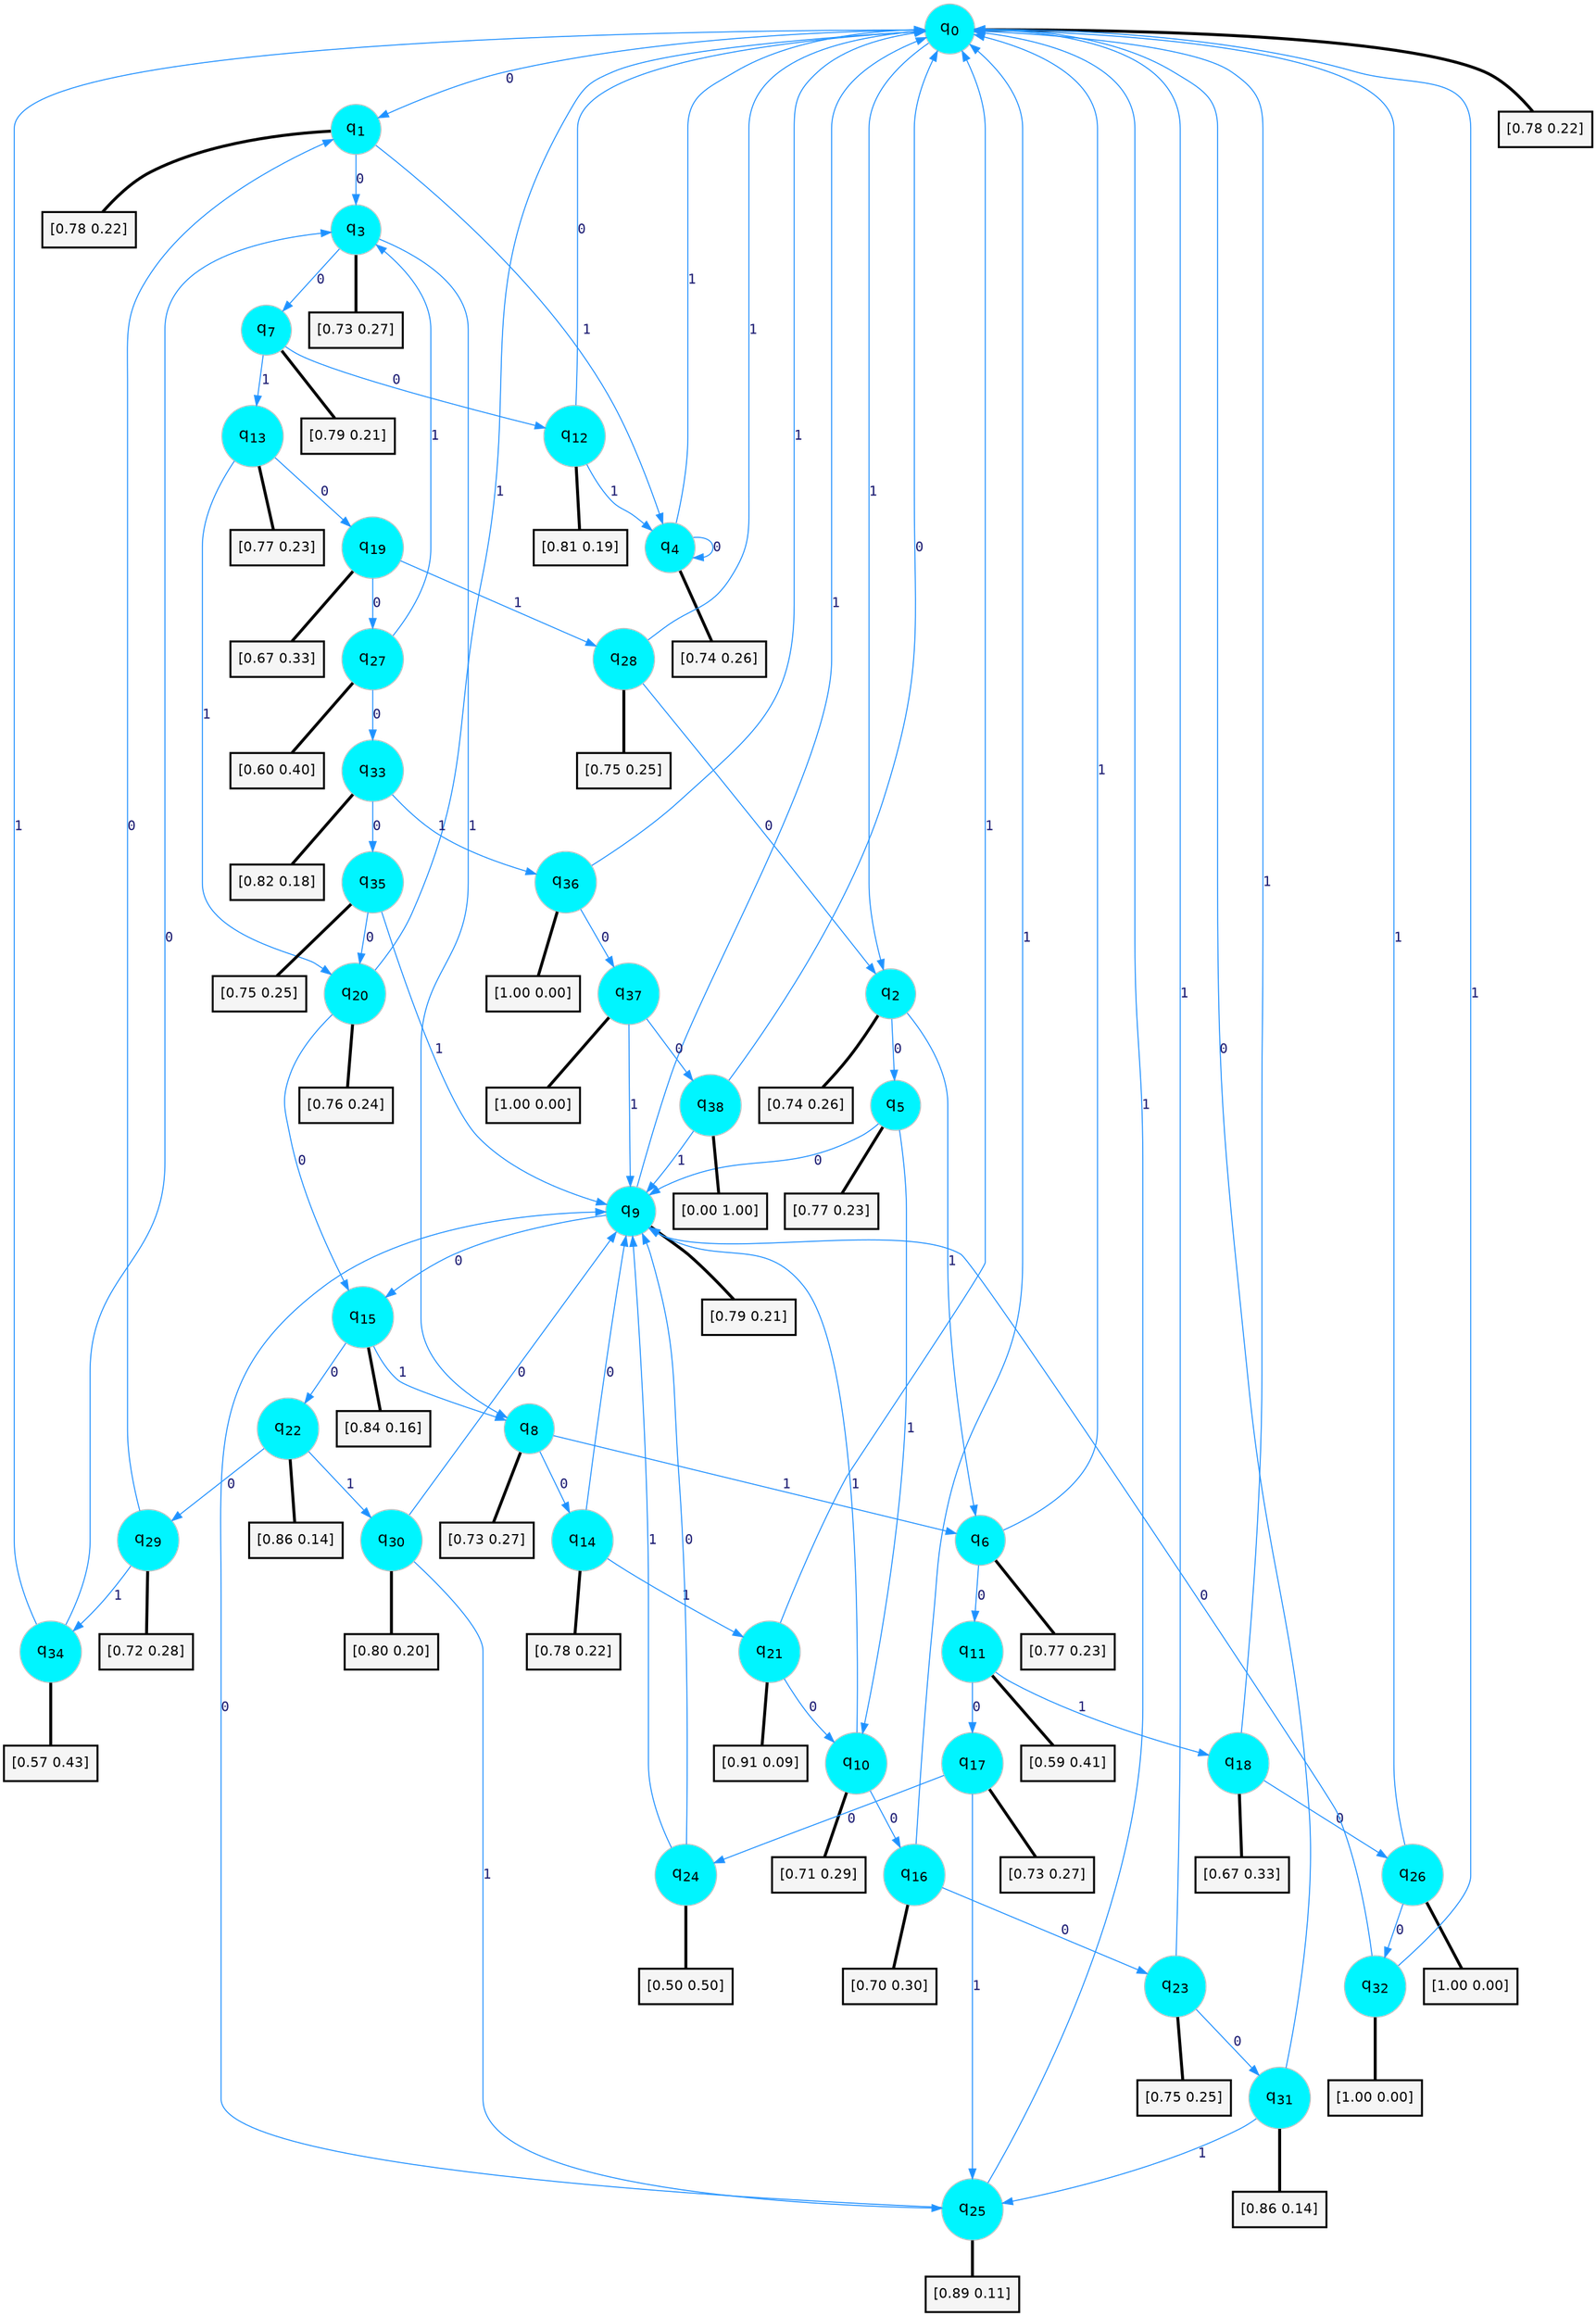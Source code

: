 digraph G {
graph [
bgcolor=transparent, dpi=300, rankdir=TD, size="40,25"];
node [
color=gray, fillcolor=turquoise1, fontcolor=black, fontname=Helvetica, fontsize=16, fontweight=bold, shape=circle, style=filled];
edge [
arrowsize=1, color=dodgerblue1, fontcolor=midnightblue, fontname=courier, fontweight=bold, penwidth=1, style=solid, weight=20];
0[label=<q<SUB>0</SUB>>];
1[label=<q<SUB>1</SUB>>];
2[label=<q<SUB>2</SUB>>];
3[label=<q<SUB>3</SUB>>];
4[label=<q<SUB>4</SUB>>];
5[label=<q<SUB>5</SUB>>];
6[label=<q<SUB>6</SUB>>];
7[label=<q<SUB>7</SUB>>];
8[label=<q<SUB>8</SUB>>];
9[label=<q<SUB>9</SUB>>];
10[label=<q<SUB>10</SUB>>];
11[label=<q<SUB>11</SUB>>];
12[label=<q<SUB>12</SUB>>];
13[label=<q<SUB>13</SUB>>];
14[label=<q<SUB>14</SUB>>];
15[label=<q<SUB>15</SUB>>];
16[label=<q<SUB>16</SUB>>];
17[label=<q<SUB>17</SUB>>];
18[label=<q<SUB>18</SUB>>];
19[label=<q<SUB>19</SUB>>];
20[label=<q<SUB>20</SUB>>];
21[label=<q<SUB>21</SUB>>];
22[label=<q<SUB>22</SUB>>];
23[label=<q<SUB>23</SUB>>];
24[label=<q<SUB>24</SUB>>];
25[label=<q<SUB>25</SUB>>];
26[label=<q<SUB>26</SUB>>];
27[label=<q<SUB>27</SUB>>];
28[label=<q<SUB>28</SUB>>];
29[label=<q<SUB>29</SUB>>];
30[label=<q<SUB>30</SUB>>];
31[label=<q<SUB>31</SUB>>];
32[label=<q<SUB>32</SUB>>];
33[label=<q<SUB>33</SUB>>];
34[label=<q<SUB>34</SUB>>];
35[label=<q<SUB>35</SUB>>];
36[label=<q<SUB>36</SUB>>];
37[label=<q<SUB>37</SUB>>];
38[label=<q<SUB>38</SUB>>];
39[label="[0.78 0.22]", shape=box,fontcolor=black, fontname=Helvetica, fontsize=14, penwidth=2, fillcolor=whitesmoke,color=black];
40[label="[0.78 0.22]", shape=box,fontcolor=black, fontname=Helvetica, fontsize=14, penwidth=2, fillcolor=whitesmoke,color=black];
41[label="[0.74 0.26]", shape=box,fontcolor=black, fontname=Helvetica, fontsize=14, penwidth=2, fillcolor=whitesmoke,color=black];
42[label="[0.73 0.27]", shape=box,fontcolor=black, fontname=Helvetica, fontsize=14, penwidth=2, fillcolor=whitesmoke,color=black];
43[label="[0.74 0.26]", shape=box,fontcolor=black, fontname=Helvetica, fontsize=14, penwidth=2, fillcolor=whitesmoke,color=black];
44[label="[0.77 0.23]", shape=box,fontcolor=black, fontname=Helvetica, fontsize=14, penwidth=2, fillcolor=whitesmoke,color=black];
45[label="[0.77 0.23]", shape=box,fontcolor=black, fontname=Helvetica, fontsize=14, penwidth=2, fillcolor=whitesmoke,color=black];
46[label="[0.79 0.21]", shape=box,fontcolor=black, fontname=Helvetica, fontsize=14, penwidth=2, fillcolor=whitesmoke,color=black];
47[label="[0.73 0.27]", shape=box,fontcolor=black, fontname=Helvetica, fontsize=14, penwidth=2, fillcolor=whitesmoke,color=black];
48[label="[0.79 0.21]", shape=box,fontcolor=black, fontname=Helvetica, fontsize=14, penwidth=2, fillcolor=whitesmoke,color=black];
49[label="[0.71 0.29]", shape=box,fontcolor=black, fontname=Helvetica, fontsize=14, penwidth=2, fillcolor=whitesmoke,color=black];
50[label="[0.59 0.41]", shape=box,fontcolor=black, fontname=Helvetica, fontsize=14, penwidth=2, fillcolor=whitesmoke,color=black];
51[label="[0.81 0.19]", shape=box,fontcolor=black, fontname=Helvetica, fontsize=14, penwidth=2, fillcolor=whitesmoke,color=black];
52[label="[0.77 0.23]", shape=box,fontcolor=black, fontname=Helvetica, fontsize=14, penwidth=2, fillcolor=whitesmoke,color=black];
53[label="[0.78 0.22]", shape=box,fontcolor=black, fontname=Helvetica, fontsize=14, penwidth=2, fillcolor=whitesmoke,color=black];
54[label="[0.84 0.16]", shape=box,fontcolor=black, fontname=Helvetica, fontsize=14, penwidth=2, fillcolor=whitesmoke,color=black];
55[label="[0.70 0.30]", shape=box,fontcolor=black, fontname=Helvetica, fontsize=14, penwidth=2, fillcolor=whitesmoke,color=black];
56[label="[0.73 0.27]", shape=box,fontcolor=black, fontname=Helvetica, fontsize=14, penwidth=2, fillcolor=whitesmoke,color=black];
57[label="[0.67 0.33]", shape=box,fontcolor=black, fontname=Helvetica, fontsize=14, penwidth=2, fillcolor=whitesmoke,color=black];
58[label="[0.67 0.33]", shape=box,fontcolor=black, fontname=Helvetica, fontsize=14, penwidth=2, fillcolor=whitesmoke,color=black];
59[label="[0.76 0.24]", shape=box,fontcolor=black, fontname=Helvetica, fontsize=14, penwidth=2, fillcolor=whitesmoke,color=black];
60[label="[0.91 0.09]", shape=box,fontcolor=black, fontname=Helvetica, fontsize=14, penwidth=2, fillcolor=whitesmoke,color=black];
61[label="[0.86 0.14]", shape=box,fontcolor=black, fontname=Helvetica, fontsize=14, penwidth=2, fillcolor=whitesmoke,color=black];
62[label="[0.75 0.25]", shape=box,fontcolor=black, fontname=Helvetica, fontsize=14, penwidth=2, fillcolor=whitesmoke,color=black];
63[label="[0.50 0.50]", shape=box,fontcolor=black, fontname=Helvetica, fontsize=14, penwidth=2, fillcolor=whitesmoke,color=black];
64[label="[0.89 0.11]", shape=box,fontcolor=black, fontname=Helvetica, fontsize=14, penwidth=2, fillcolor=whitesmoke,color=black];
65[label="[1.00 0.00]", shape=box,fontcolor=black, fontname=Helvetica, fontsize=14, penwidth=2, fillcolor=whitesmoke,color=black];
66[label="[0.60 0.40]", shape=box,fontcolor=black, fontname=Helvetica, fontsize=14, penwidth=2, fillcolor=whitesmoke,color=black];
67[label="[0.75 0.25]", shape=box,fontcolor=black, fontname=Helvetica, fontsize=14, penwidth=2, fillcolor=whitesmoke,color=black];
68[label="[0.72 0.28]", shape=box,fontcolor=black, fontname=Helvetica, fontsize=14, penwidth=2, fillcolor=whitesmoke,color=black];
69[label="[0.80 0.20]", shape=box,fontcolor=black, fontname=Helvetica, fontsize=14, penwidth=2, fillcolor=whitesmoke,color=black];
70[label="[0.86 0.14]", shape=box,fontcolor=black, fontname=Helvetica, fontsize=14, penwidth=2, fillcolor=whitesmoke,color=black];
71[label="[1.00 0.00]", shape=box,fontcolor=black, fontname=Helvetica, fontsize=14, penwidth=2, fillcolor=whitesmoke,color=black];
72[label="[0.82 0.18]", shape=box,fontcolor=black, fontname=Helvetica, fontsize=14, penwidth=2, fillcolor=whitesmoke,color=black];
73[label="[0.57 0.43]", shape=box,fontcolor=black, fontname=Helvetica, fontsize=14, penwidth=2, fillcolor=whitesmoke,color=black];
74[label="[0.75 0.25]", shape=box,fontcolor=black, fontname=Helvetica, fontsize=14, penwidth=2, fillcolor=whitesmoke,color=black];
75[label="[1.00 0.00]", shape=box,fontcolor=black, fontname=Helvetica, fontsize=14, penwidth=2, fillcolor=whitesmoke,color=black];
76[label="[1.00 0.00]", shape=box,fontcolor=black, fontname=Helvetica, fontsize=14, penwidth=2, fillcolor=whitesmoke,color=black];
77[label="[0.00 1.00]", shape=box,fontcolor=black, fontname=Helvetica, fontsize=14, penwidth=2, fillcolor=whitesmoke,color=black];
0->1 [label=0];
0->2 [label=1];
0->39 [arrowhead=none, penwidth=3,color=black];
1->3 [label=0];
1->4 [label=1];
1->40 [arrowhead=none, penwidth=3,color=black];
2->5 [label=0];
2->6 [label=1];
2->41 [arrowhead=none, penwidth=3,color=black];
3->7 [label=0];
3->8 [label=1];
3->42 [arrowhead=none, penwidth=3,color=black];
4->4 [label=0];
4->0 [label=1];
4->43 [arrowhead=none, penwidth=3,color=black];
5->9 [label=0];
5->10 [label=1];
5->44 [arrowhead=none, penwidth=3,color=black];
6->11 [label=0];
6->0 [label=1];
6->45 [arrowhead=none, penwidth=3,color=black];
7->12 [label=0];
7->13 [label=1];
7->46 [arrowhead=none, penwidth=3,color=black];
8->14 [label=0];
8->6 [label=1];
8->47 [arrowhead=none, penwidth=3,color=black];
9->15 [label=0];
9->0 [label=1];
9->48 [arrowhead=none, penwidth=3,color=black];
10->16 [label=0];
10->9 [label=1];
10->49 [arrowhead=none, penwidth=3,color=black];
11->17 [label=0];
11->18 [label=1];
11->50 [arrowhead=none, penwidth=3,color=black];
12->0 [label=0];
12->4 [label=1];
12->51 [arrowhead=none, penwidth=3,color=black];
13->19 [label=0];
13->20 [label=1];
13->52 [arrowhead=none, penwidth=3,color=black];
14->9 [label=0];
14->21 [label=1];
14->53 [arrowhead=none, penwidth=3,color=black];
15->22 [label=0];
15->8 [label=1];
15->54 [arrowhead=none, penwidth=3,color=black];
16->23 [label=0];
16->0 [label=1];
16->55 [arrowhead=none, penwidth=3,color=black];
17->24 [label=0];
17->25 [label=1];
17->56 [arrowhead=none, penwidth=3,color=black];
18->26 [label=0];
18->0 [label=1];
18->57 [arrowhead=none, penwidth=3,color=black];
19->27 [label=0];
19->28 [label=1];
19->58 [arrowhead=none, penwidth=3,color=black];
20->15 [label=0];
20->0 [label=1];
20->59 [arrowhead=none, penwidth=3,color=black];
21->10 [label=0];
21->0 [label=1];
21->60 [arrowhead=none, penwidth=3,color=black];
22->29 [label=0];
22->30 [label=1];
22->61 [arrowhead=none, penwidth=3,color=black];
23->31 [label=0];
23->0 [label=1];
23->62 [arrowhead=none, penwidth=3,color=black];
24->9 [label=0];
24->9 [label=1];
24->63 [arrowhead=none, penwidth=3,color=black];
25->9 [label=0];
25->0 [label=1];
25->64 [arrowhead=none, penwidth=3,color=black];
26->32 [label=0];
26->0 [label=1];
26->65 [arrowhead=none, penwidth=3,color=black];
27->33 [label=0];
27->3 [label=1];
27->66 [arrowhead=none, penwidth=3,color=black];
28->2 [label=0];
28->0 [label=1];
28->67 [arrowhead=none, penwidth=3,color=black];
29->1 [label=0];
29->34 [label=1];
29->68 [arrowhead=none, penwidth=3,color=black];
30->9 [label=0];
30->25 [label=1];
30->69 [arrowhead=none, penwidth=3,color=black];
31->0 [label=0];
31->25 [label=1];
31->70 [arrowhead=none, penwidth=3,color=black];
32->9 [label=0];
32->0 [label=1];
32->71 [arrowhead=none, penwidth=3,color=black];
33->35 [label=0];
33->36 [label=1];
33->72 [arrowhead=none, penwidth=3,color=black];
34->3 [label=0];
34->0 [label=1];
34->73 [arrowhead=none, penwidth=3,color=black];
35->20 [label=0];
35->9 [label=1];
35->74 [arrowhead=none, penwidth=3,color=black];
36->37 [label=0];
36->0 [label=1];
36->75 [arrowhead=none, penwidth=3,color=black];
37->38 [label=0];
37->9 [label=1];
37->76 [arrowhead=none, penwidth=3,color=black];
38->0 [label=0];
38->9 [label=1];
38->77 [arrowhead=none, penwidth=3,color=black];
}
